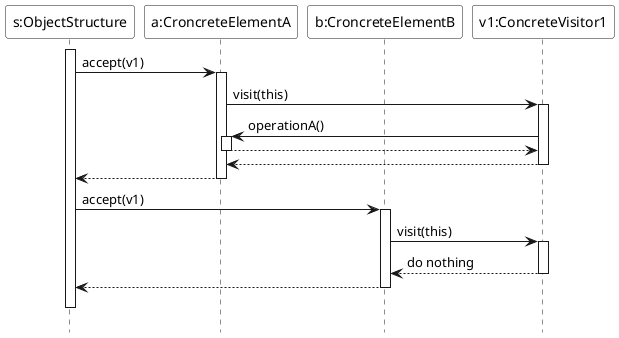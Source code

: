 ' Documentazione: https://plantuml.com/sequence-diagram

@startuml
' START STYLE
skinparam {
	monochrome true
	'shadowing false
}
skinparam sequence {
	participantBackgroundColor white
}
hide footbox
' END STYLE


' Aggiungo delle etichette
participant "s:ObjectStructure" as s
participant "a:CroncreteElementA" as a
participant "b:CroncreteElementB" as b
participant "v1:ConcreteVisitor1" as v1

activate s
	s -> a: accept(v1)
	activate a
		a -> v1: visit(this)
		activate v1
			v1 -> a: operationA()
			activate a
			v1 <-- a
			deactivate a
		a <-- v1
		deactivate v1
	s <-- a
	deactivate a
	
	s -> b: accept(v1)
	activate b
		b -> v1: visit(this)
		activate v1
		b <-- v1: do nothing
		deactivate v1
	s <-- b
	deactivate b
s <-[hidden]- s
deactivate s

@enduml